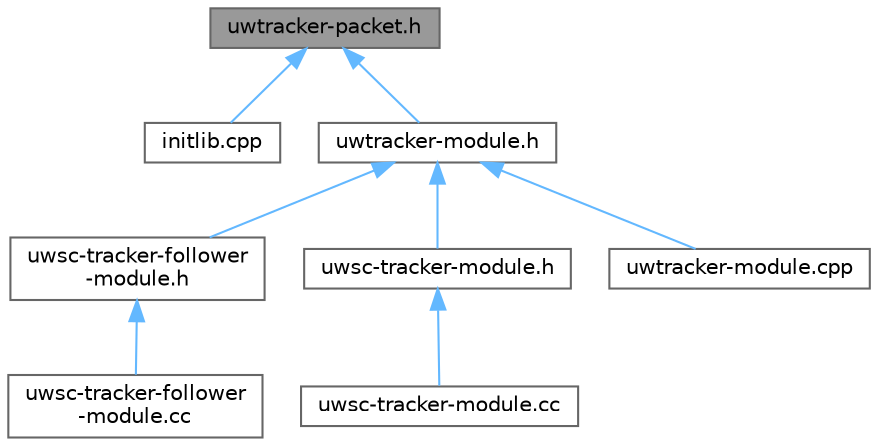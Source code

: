 digraph "uwtracker-packet.h"
{
 // LATEX_PDF_SIZE
  bgcolor="transparent";
  edge [fontname=Helvetica,fontsize=10,labelfontname=Helvetica,labelfontsize=10];
  node [fontname=Helvetica,fontsize=10,shape=box,height=0.2,width=0.4];
  Node1 [id="Node000001",label="uwtracker-packet.h",height=0.2,width=0.4,color="gray40", fillcolor="grey60", style="filled", fontcolor="black",tooltip="Provides UWSCFTRACK packets header description."];
  Node1 -> Node2 [id="edge1_Node000001_Node000002",dir="back",color="steelblue1",style="solid",tooltip=" "];
  Node2 [id="Node000002",label="initlib.cpp",height=0.2,width=0.4,color="grey40", fillcolor="white", style="filled",URL="$DESERT__Addons_2uwtracker_2initlib_8cpp.html",tooltip=" "];
  Node1 -> Node3 [id="edge2_Node000001_Node000003",dir="back",color="steelblue1",style="solid",tooltip=" "];
  Node3 [id="Node000003",label="uwtracker-module.h",height=0.2,width=0.4,color="grey40", fillcolor="white", style="filled",URL="$uwtracker-module_8h.html",tooltip="Provides the definition of the class UWROV."];
  Node3 -> Node4 [id="edge3_Node000003_Node000004",dir="back",color="steelblue1",style="solid",tooltip=" "];
  Node4 [id="Node000004",label="uwsc-tracker-follower\l-module.h",height=0.2,width=0.4,color="grey40", fillcolor="white", style="filled",URL="$uwsc-tracker-follower-module_8h.html",tooltip="Provides the definition of the class UWSCFTRACKER."];
  Node4 -> Node5 [id="edge4_Node000004_Node000005",dir="back",color="steelblue1",style="solid",tooltip=" "];
  Node5 [id="Node000005",label="uwsc-tracker-follower\l-module.cc",height=0.2,width=0.4,color="grey40", fillcolor="white", style="filled",URL="$uwsc-tracker-follower-module_8cc.html",tooltip="Provides the UWSCFTRACKER class implementation."];
  Node3 -> Node6 [id="edge5_Node000003_Node000006",dir="back",color="steelblue1",style="solid",tooltip=" "];
  Node6 [id="Node000006",label="uwsc-tracker-module.h",height=0.2,width=0.4,color="grey40", fillcolor="white", style="filled",URL="$uwsc-tracker-module_8h.html",tooltip="Provides the definition of the class UWSCTRACKER."];
  Node6 -> Node7 [id="edge6_Node000006_Node000007",dir="back",color="steelblue1",style="solid",tooltip=" "];
  Node7 [id="Node000007",label="uwsc-tracker-module.cc",height=0.2,width=0.4,color="grey40", fillcolor="white", style="filled",URL="$uwsc-tracker-module_8cc.html",tooltip="Provides the UWSCTRACKER class implementation."];
  Node3 -> Node8 [id="edge7_Node000003_Node000008",dir="back",color="steelblue1",style="solid",tooltip=" "];
  Node8 [id="Node000008",label="uwtracker-module.cpp",height=0.2,width=0.4,color="grey40", fillcolor="white", style="filled",URL="$uwtracker-module_8cpp.html",tooltip=" "];
}
